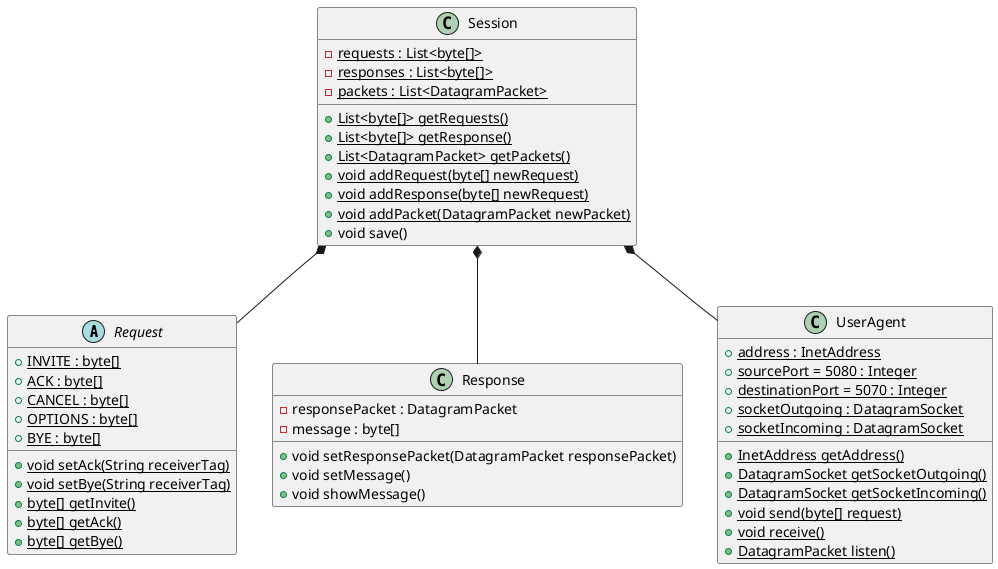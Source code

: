 @startuml

abstract class Request {
    + {static} INVITE : byte[]
    + {static} ACK : byte[]
    + {static} CANCEL : byte[]
    + {static} OPTIONS : byte[]
    + {static} BYE : byte[]
    + {static} void setAck(String receiverTag)
    + {static} void setBye(String receiverTag)
    + {static} byte[] getInvite()
    + {static} byte[] getAck()
    + {static} byte[] getBye()
}

class Response {
    - responsePacket : DatagramPacket
    - message : byte[]
    + void setResponsePacket(DatagramPacket responsePacket)
    + void setMessage()
    + void showMessage() 
}

class UserAgent{
    + {static} address : InetAddress
    + {static} sourcePort = 5080 : Integer
    + {static} destinationPort = 5070 : Integer
    + {static} socketOutgoing : DatagramSocket
    + {static} socketIncoming : DatagramSocket
    + {static} InetAddress getAddress()
    + {static} DatagramSocket getSocketOutgoing()
    + {static} DatagramSocket getSocketIncoming()
    + {static} void send(byte[] request)
    + {static} void receive()
    + {static} DatagramPacket listen()
}

class Session{
    - {static} requests : List<byte[]>
    - {static} responses : List<byte[]>
    - {static} packets : List<DatagramPacket>
    + {static} List<byte[]> getRequests()
    + {static} List<byte[]> getResponse()
    + {static} List<DatagramPacket> getPackets()
    + {static} void addRequest(byte[] newRequest)
    + {static} void addResponse(byte[] newRequest)
    + {static} void addPacket(DatagramPacket newPacket)
    + void save()
}

Session *-- Request
Session *-- Response
Session *-- UserAgent

@enduml